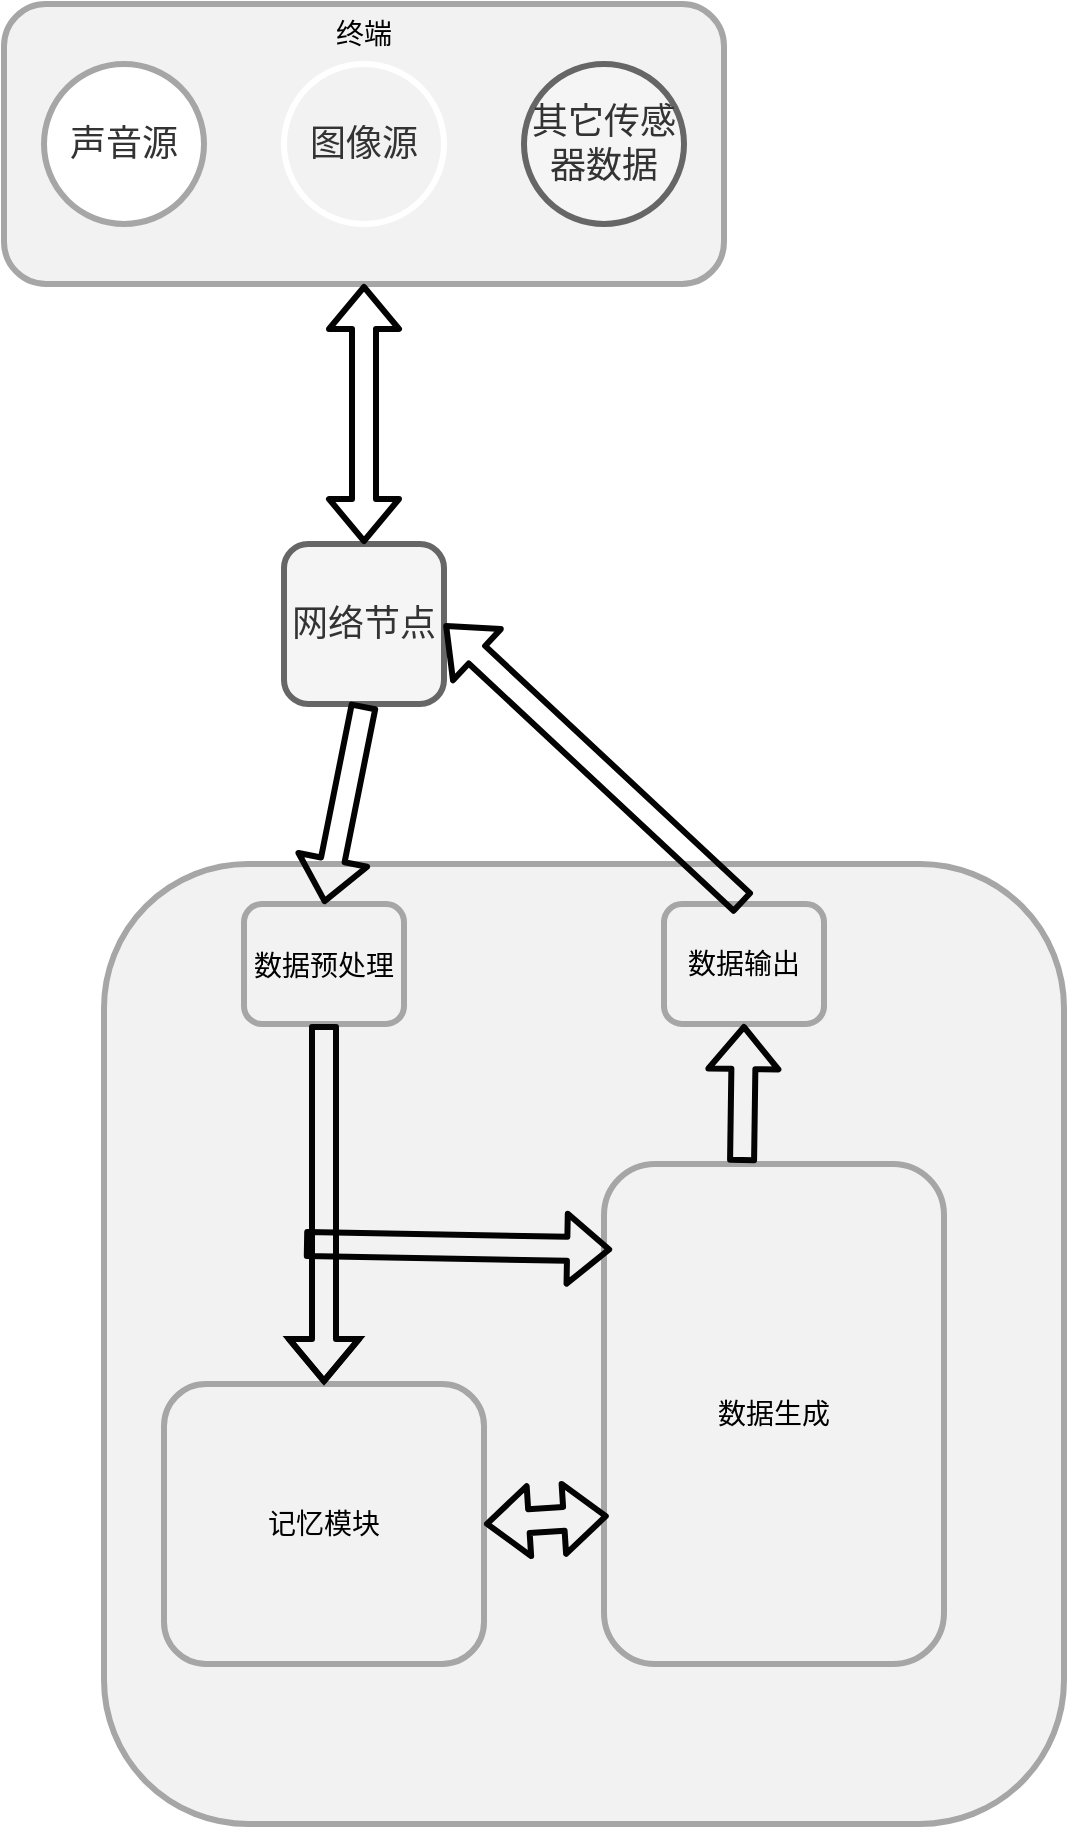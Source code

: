 <mxfile>
    <diagram id="OsUZOwieOMG9uOXlbDVL" name="第 1 页">
        <mxGraphModel dx="1036" dy="561" grid="1" gridSize="10" guides="1" tooltips="1" connect="1" arrows="1" fold="1" page="1" pageScale="1" pageWidth="827" pageHeight="1169" background="#ffffff" math="0" shadow="0">
            <root>
                <mxCell id="0"/>
                <mxCell id="1" parent="0"/>
                <mxCell id="12" value="" style="rounded=1;whiteSpace=wrap;html=1;fillStyle=auto;strokeColor=#A6A6A6;strokeWidth=3;fontSize=18;fillColor=#F2F2F2;" vertex="1" parent="1">
                    <mxGeometry x="20" y="10" width="360" height="140" as="geometry"/>
                </mxCell>
                <mxCell id="5" value="&lt;font style=&quot;font-size: 18px;&quot;&gt;声音源&lt;/font&gt;" style="ellipse;whiteSpace=wrap;html=1;fillStyle=auto;strokeWidth=3;strokeColor=#A6A6A6;fillColor=#FFFFFF;fontColor=#333333;" vertex="1" parent="1">
                    <mxGeometry x="40" y="40" width="80" height="80" as="geometry"/>
                </mxCell>
                <mxCell id="6" value="图像源" style="ellipse;whiteSpace=wrap;html=1;aspect=fixed;fillStyle=auto;strokeColor=#FFFFFF;strokeWidth=3;fontSize=18;fillColor=#F2F2F2;fontColor=#333333;" vertex="1" parent="1">
                    <mxGeometry x="160" y="40" width="80" height="80" as="geometry"/>
                </mxCell>
                <mxCell id="7" value="其它传感器数据" style="ellipse;whiteSpace=wrap;html=1;aspect=fixed;fillStyle=auto;strokeColor=#666666;strokeWidth=3;fontSize=18;fillColor=#f5f5f5;fontColor=#333333;" vertex="1" parent="1">
                    <mxGeometry x="280" y="40" width="80" height="80" as="geometry"/>
                </mxCell>
                <mxCell id="8" value="网络节点" style="rounded=1;whiteSpace=wrap;html=1;fillStyle=auto;strokeColor=#666666;strokeWidth=3;fontSize=18;fillColor=#f5f5f5;fontColor=#333333;" vertex="1" parent="1">
                    <mxGeometry x="160" y="280" width="80" height="80" as="geometry"/>
                </mxCell>
                <mxCell id="13" value="" style="shape=flexArrow;endArrow=classic;startArrow=classic;html=1;strokeColor=#030303;fontSize=18;entryX=0.5;entryY=1;entryDx=0;entryDy=0;exitX=0.5;exitY=0;exitDx=0;exitDy=0;strokeWidth=3;" edge="1" parent="1" source="8" target="12">
                    <mxGeometry width="100" height="100" relative="1" as="geometry">
                        <mxPoint x="100" y="270" as="sourcePoint"/>
                        <mxPoint x="200" y="170" as="targetPoint"/>
                        <Array as="points"/>
                    </mxGeometry>
                </mxCell>
                <mxCell id="14" value="" style="rounded=1;whiteSpace=wrap;html=1;fillStyle=auto;strokeColor=#A6A6A6;strokeWidth=3;fontSize=18;fillColor=#F2F2F2;" vertex="1" parent="1">
                    <mxGeometry x="70" y="440" width="480" height="480" as="geometry"/>
                </mxCell>
                <mxCell id="19" value="&lt;font style=&quot;font-size: 14px;&quot; color=&quot;#000000&quot;&gt;数据预处理&lt;/font&gt;" style="rounded=1;whiteSpace=wrap;html=1;fillStyle=auto;strokeColor=#A6A6A6;strokeWidth=3;fontSize=18;fillColor=#F2F2F2;" vertex="1" parent="1">
                    <mxGeometry x="140" y="460" width="80" height="60" as="geometry"/>
                </mxCell>
                <mxCell id="20" value="记忆模块" style="rounded=1;whiteSpace=wrap;html=1;fillStyle=auto;strokeColor=#A6A6A6;strokeWidth=3;fontSize=14;fontColor=#000000;fillColor=#F2F2F2;" vertex="1" parent="1">
                    <mxGeometry x="100" y="700" width="160" height="140" as="geometry"/>
                </mxCell>
                <mxCell id="21" value="数据输出" style="rounded=1;whiteSpace=wrap;html=1;fillStyle=auto;strokeColor=#A6A6A6;strokeWidth=3;fontSize=14;fontColor=#000000;fillColor=#F2F2F2;" vertex="1" parent="1">
                    <mxGeometry x="350" y="460" width="80" height="60" as="geometry"/>
                </mxCell>
                <mxCell id="22" value="终端" style="text;html=1;strokeColor=none;fillColor=none;align=center;verticalAlign=middle;whiteSpace=wrap;rounded=0;fillStyle=auto;strokeWidth=3;fontSize=14;fontColor=#000000;" vertex="1" parent="1">
                    <mxGeometry x="170" y="10" width="60" height="30" as="geometry"/>
                </mxCell>
                <mxCell id="23" value="数据生成" style="rounded=1;whiteSpace=wrap;html=1;fillStyle=auto;strokeColor=#A6A6A6;strokeWidth=3;fontSize=14;fontColor=#000000;fillColor=#F2F2F2;" vertex="1" parent="1">
                    <mxGeometry x="320" y="590" width="170" height="250" as="geometry"/>
                </mxCell>
                <mxCell id="24" value="" style="shape=flexArrow;endArrow=classic;html=1;strokeColor=#030303;strokeWidth=3;fontSize=14;fontColor=#000000;exitX=0.5;exitY=1;exitDx=0;exitDy=0;entryX=0.5;entryY=0;entryDx=0;entryDy=0;" edge="1" parent="1" source="19" target="20">
                    <mxGeometry width="50" height="50" relative="1" as="geometry">
                        <mxPoint x="180" y="630" as="sourcePoint"/>
                        <mxPoint x="230" y="580" as="targetPoint"/>
                        <Array as="points">
                            <mxPoint x="180" y="610"/>
                        </Array>
                    </mxGeometry>
                </mxCell>
                <mxCell id="25" value="" style="shape=flexArrow;endArrow=classic;html=1;strokeColor=#030303;strokeWidth=3;fontSize=14;fontColor=#000000;entryX=0.024;entryY=0.171;entryDx=0;entryDy=0;entryPerimeter=0;" edge="1" parent="1" target="23">
                    <mxGeometry width="50" height="50" relative="1" as="geometry">
                        <mxPoint x="170" y="630" as="sourcePoint"/>
                        <mxPoint x="280" y="630" as="targetPoint"/>
                    </mxGeometry>
                </mxCell>
                <mxCell id="27" value="" style="shape=flexArrow;endArrow=classic;startArrow=classic;html=1;strokeColor=#030303;strokeWidth=3;fontSize=14;fontColor=#000000;exitX=1;exitY=0.5;exitDx=0;exitDy=0;entryX=0.014;entryY=0.704;entryDx=0;entryDy=0;entryPerimeter=0;" edge="1" parent="1" source="20" target="23">
                    <mxGeometry width="100" height="100" relative="1" as="geometry">
                        <mxPoint x="320" y="870" as="sourcePoint"/>
                        <mxPoint x="420" y="770" as="targetPoint"/>
                    </mxGeometry>
                </mxCell>
                <mxCell id="28" value="" style="shape=flexArrow;endArrow=classic;html=1;strokeColor=#030303;strokeWidth=3;fontSize=14;fontColor=#000000;entryX=0.5;entryY=1;entryDx=0;entryDy=0;exitX=0.406;exitY=-0.002;exitDx=0;exitDy=0;exitPerimeter=0;" edge="1" parent="1" source="23" target="21">
                    <mxGeometry width="50" height="50" relative="1" as="geometry">
                        <mxPoint x="370" y="610" as="sourcePoint"/>
                        <mxPoint x="420" y="560" as="targetPoint"/>
                    </mxGeometry>
                </mxCell>
                <mxCell id="29" value="" style="shape=flexArrow;endArrow=classic;html=1;strokeColor=#030303;strokeWidth=3;fontSize=14;fontColor=#000000;exitX=0.5;exitY=1;exitDx=0;exitDy=0;entryX=0.5;entryY=0;entryDx=0;entryDy=0;" edge="1" parent="1" source="8" target="19">
                    <mxGeometry width="50" height="50" relative="1" as="geometry">
                        <mxPoint x="180" y="440" as="sourcePoint"/>
                        <mxPoint x="230" y="390" as="targetPoint"/>
                    </mxGeometry>
                </mxCell>
                <mxCell id="30" value="" style="shape=flexArrow;endArrow=classic;html=1;strokeColor=#030303;strokeWidth=3;fontSize=14;fontColor=#000000;exitX=0.5;exitY=0;exitDx=0;exitDy=0;entryX=1;entryY=0.5;entryDx=0;entryDy=0;" edge="1" parent="1" source="21" target="8">
                    <mxGeometry width="50" height="50" relative="1" as="geometry">
                        <mxPoint x="330" y="450" as="sourcePoint"/>
                        <mxPoint x="380" y="400" as="targetPoint"/>
                    </mxGeometry>
                </mxCell>
            </root>
        </mxGraphModel>
    </diagram>
</mxfile>